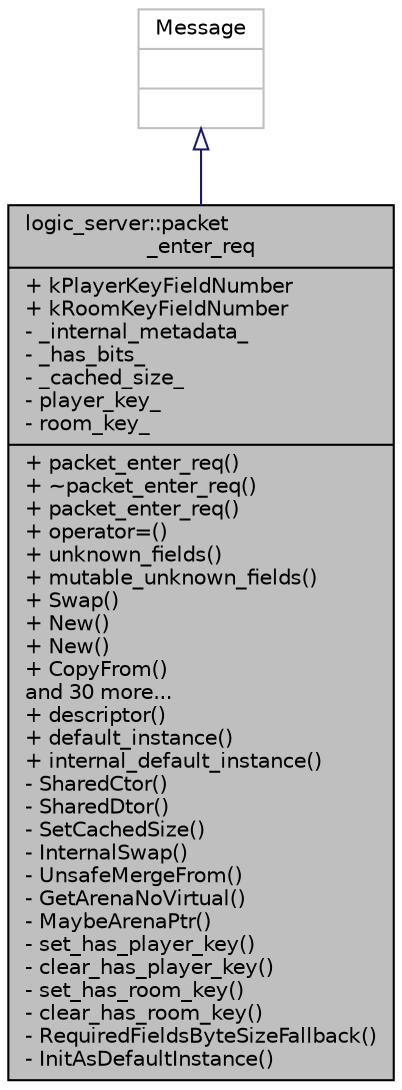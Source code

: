 digraph "logic_server::packet_enter_req"
{
  edge [fontname="Helvetica",fontsize="10",labelfontname="Helvetica",labelfontsize="10"];
  node [fontname="Helvetica",fontsize="10",shape=record];
  Node2 [label="{logic_server::packet\l_enter_req\n|+ kPlayerKeyFieldNumber\l+ kRoomKeyFieldNumber\l- _internal_metadata_\l- _has_bits_\l- _cached_size_\l- player_key_\l- room_key_\l|+ packet_enter_req()\l+ ~packet_enter_req()\l+ packet_enter_req()\l+ operator=()\l+ unknown_fields()\l+ mutable_unknown_fields()\l+ Swap()\l+ New()\l+ New()\l+ CopyFrom()\land 30 more...\l+ descriptor()\l+ default_instance()\l+ internal_default_instance()\l- SharedCtor()\l- SharedDtor()\l- SetCachedSize()\l- InternalSwap()\l- UnsafeMergeFrom()\l- GetArenaNoVirtual()\l- MaybeArenaPtr()\l- set_has_player_key()\l- clear_has_player_key()\l- set_has_room_key()\l- clear_has_room_key()\l- RequiredFieldsByteSizeFallback()\l- InitAsDefaultInstance()\l}",height=0.2,width=0.4,color="black", fillcolor="grey75", style="filled", fontcolor="black"];
  Node3 -> Node2 [dir="back",color="midnightblue",fontsize="10",style="solid",arrowtail="onormal",fontname="Helvetica"];
  Node3 [label="{Message\n||}",height=0.2,width=0.4,color="grey75", fillcolor="white", style="filled"];
}
